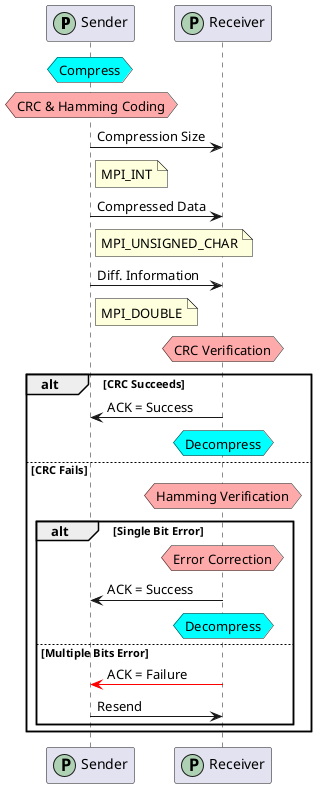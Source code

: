 @startuml
' autonumber
' autoactivate on
participant Sender as s << (P, #ADD1B2) >>
participant Receiver as r << (P, #ADD1B2) >>
hnote over s #aqua: Compress
hnote over s #FFAAAA: CRC & Hamming Coding
s -> r : Compression Size
note right of s : MPI_INT
s -> r : Compressed Data
note right of s: MPI_UNSIGNED_CHAR
s -> r : Diff. Information
note right of s: MPI_DOUBLE
hnote over r #FFAAAA: CRC Verification
alt CRC Succeeds 
    r -> s : ACK = Success
    hnote over r #aqua: Decompress
else CRC Fails
    hnote over r #FFAAAA: Hamming Verification
    alt Single Bit Error 
        hnote over r #FFAAAA: Error Correction
        r -> s : ACK = Success
        hnote over r #aqua: Decompress
    else Multiple Bits Error 
        r -[#red]> s : ACK = Failure
        s -> r : Resend
    end 
end
' r -> s : CRC Ack.
' note left of r: MPI_UNSIGNED_CHAR
' hnote over r #aqua: Decompress
' alt ACK == Failure
'     s -> r : Resend
' end
@enduml